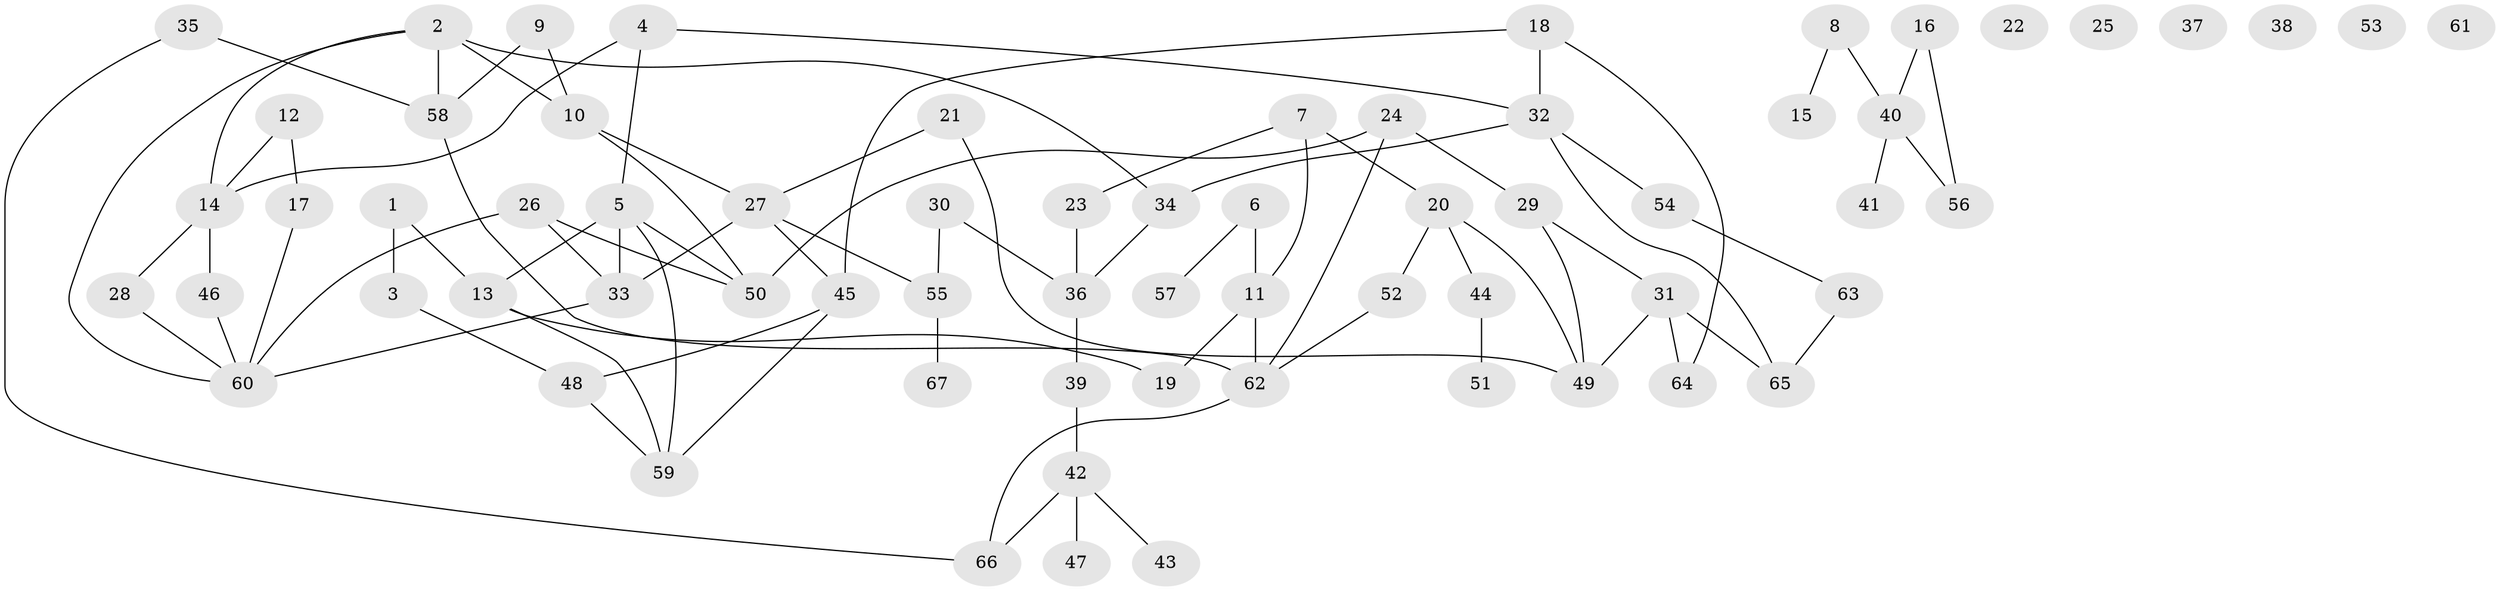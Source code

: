 // coarse degree distribution, {2: 0.25, 7: 0.045454545454545456, 6: 0.06818181818181818, 1: 0.1590909090909091, 5: 0.1590909090909091, 3: 0.18181818181818182, 0: 0.13636363636363635}
// Generated by graph-tools (version 1.1) at 2025/23/03/03/25 07:23:28]
// undirected, 67 vertices, 88 edges
graph export_dot {
graph [start="1"]
  node [color=gray90,style=filled];
  1;
  2;
  3;
  4;
  5;
  6;
  7;
  8;
  9;
  10;
  11;
  12;
  13;
  14;
  15;
  16;
  17;
  18;
  19;
  20;
  21;
  22;
  23;
  24;
  25;
  26;
  27;
  28;
  29;
  30;
  31;
  32;
  33;
  34;
  35;
  36;
  37;
  38;
  39;
  40;
  41;
  42;
  43;
  44;
  45;
  46;
  47;
  48;
  49;
  50;
  51;
  52;
  53;
  54;
  55;
  56;
  57;
  58;
  59;
  60;
  61;
  62;
  63;
  64;
  65;
  66;
  67;
  1 -- 3;
  1 -- 13;
  2 -- 10;
  2 -- 14;
  2 -- 34;
  2 -- 58;
  2 -- 60;
  3 -- 48;
  4 -- 5;
  4 -- 14;
  4 -- 32;
  5 -- 13;
  5 -- 33;
  5 -- 50;
  5 -- 59;
  6 -- 11;
  6 -- 57;
  7 -- 11;
  7 -- 20;
  7 -- 23;
  8 -- 15;
  8 -- 40;
  9 -- 10;
  9 -- 58;
  10 -- 27;
  10 -- 50;
  11 -- 19;
  11 -- 62;
  12 -- 14;
  12 -- 17;
  13 -- 19;
  13 -- 59;
  14 -- 28;
  14 -- 46;
  16 -- 40;
  16 -- 56;
  17 -- 60;
  18 -- 32;
  18 -- 45;
  18 -- 64;
  20 -- 44;
  20 -- 49;
  20 -- 52;
  21 -- 27;
  21 -- 49;
  23 -- 36;
  24 -- 29;
  24 -- 50;
  24 -- 62;
  26 -- 33;
  26 -- 50;
  26 -- 60;
  27 -- 33;
  27 -- 45;
  27 -- 55;
  28 -- 60;
  29 -- 31;
  29 -- 49;
  30 -- 36;
  30 -- 55;
  31 -- 49;
  31 -- 64;
  31 -- 65;
  32 -- 34;
  32 -- 54;
  32 -- 65;
  33 -- 60;
  34 -- 36;
  35 -- 58;
  35 -- 66;
  36 -- 39;
  39 -- 42;
  40 -- 41;
  40 -- 56;
  42 -- 43;
  42 -- 47;
  42 -- 66;
  44 -- 51;
  45 -- 48;
  45 -- 59;
  46 -- 60;
  48 -- 59;
  52 -- 62;
  54 -- 63;
  55 -- 67;
  58 -- 62;
  62 -- 66;
  63 -- 65;
}
